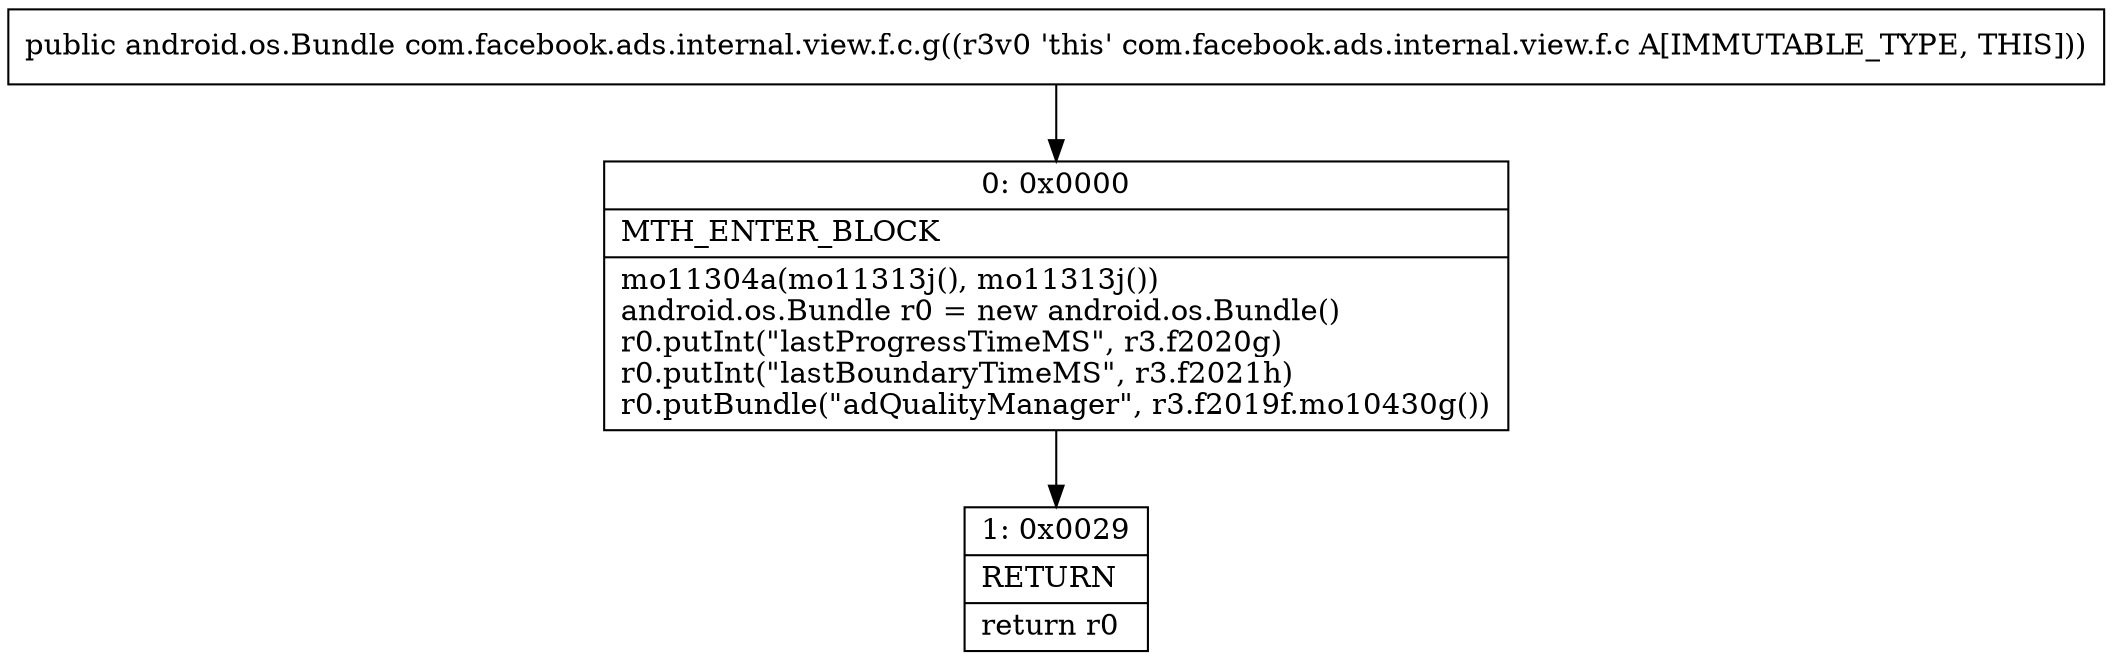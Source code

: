 digraph "CFG forcom.facebook.ads.internal.view.f.c.g()Landroid\/os\/Bundle;" {
Node_0 [shape=record,label="{0\:\ 0x0000|MTH_ENTER_BLOCK\l|mo11304a(mo11313j(), mo11313j())\landroid.os.Bundle r0 = new android.os.Bundle()\lr0.putInt(\"lastProgressTimeMS\", r3.f2020g)\lr0.putInt(\"lastBoundaryTimeMS\", r3.f2021h)\lr0.putBundle(\"adQualityManager\", r3.f2019f.mo10430g())\l}"];
Node_1 [shape=record,label="{1\:\ 0x0029|RETURN\l|return r0\l}"];
MethodNode[shape=record,label="{public android.os.Bundle com.facebook.ads.internal.view.f.c.g((r3v0 'this' com.facebook.ads.internal.view.f.c A[IMMUTABLE_TYPE, THIS])) }"];
MethodNode -> Node_0;
Node_0 -> Node_1;
}

